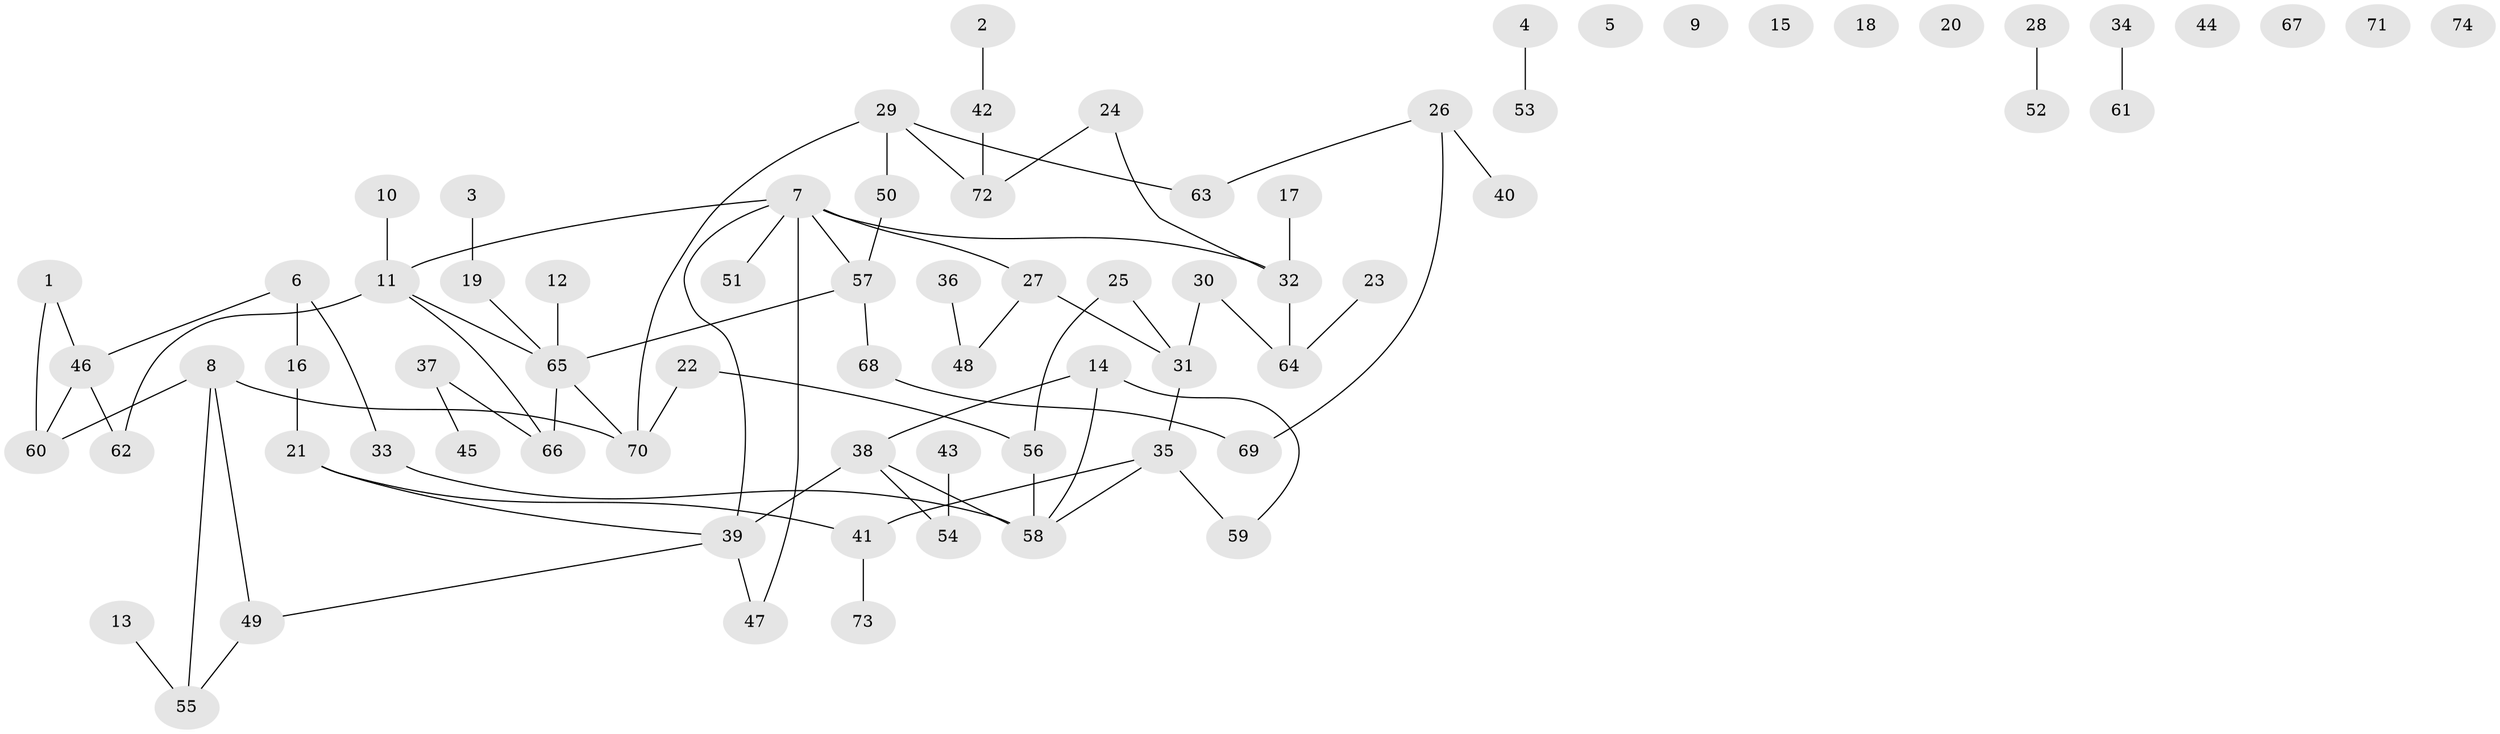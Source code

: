 // Generated by graph-tools (version 1.1) at 2025/00/03/09/25 03:00:49]
// undirected, 74 vertices, 80 edges
graph export_dot {
graph [start="1"]
  node [color=gray90,style=filled];
  1;
  2;
  3;
  4;
  5;
  6;
  7;
  8;
  9;
  10;
  11;
  12;
  13;
  14;
  15;
  16;
  17;
  18;
  19;
  20;
  21;
  22;
  23;
  24;
  25;
  26;
  27;
  28;
  29;
  30;
  31;
  32;
  33;
  34;
  35;
  36;
  37;
  38;
  39;
  40;
  41;
  42;
  43;
  44;
  45;
  46;
  47;
  48;
  49;
  50;
  51;
  52;
  53;
  54;
  55;
  56;
  57;
  58;
  59;
  60;
  61;
  62;
  63;
  64;
  65;
  66;
  67;
  68;
  69;
  70;
  71;
  72;
  73;
  74;
  1 -- 46;
  1 -- 60;
  2 -- 42;
  3 -- 19;
  4 -- 53;
  6 -- 16;
  6 -- 33;
  6 -- 46;
  7 -- 11;
  7 -- 27;
  7 -- 32;
  7 -- 39;
  7 -- 47;
  7 -- 51;
  7 -- 57;
  8 -- 49;
  8 -- 55;
  8 -- 60;
  8 -- 70;
  10 -- 11;
  11 -- 62;
  11 -- 65;
  11 -- 66;
  12 -- 65;
  13 -- 55;
  14 -- 38;
  14 -- 58;
  14 -- 59;
  16 -- 21;
  17 -- 32;
  19 -- 65;
  21 -- 39;
  21 -- 41;
  22 -- 56;
  22 -- 70;
  23 -- 64;
  24 -- 32;
  24 -- 72;
  25 -- 31;
  25 -- 56;
  26 -- 40;
  26 -- 63;
  26 -- 69;
  27 -- 31;
  27 -- 48;
  28 -- 52;
  29 -- 50;
  29 -- 63;
  29 -- 70;
  29 -- 72;
  30 -- 31;
  30 -- 64;
  31 -- 35;
  32 -- 64;
  33 -- 58;
  34 -- 61;
  35 -- 41;
  35 -- 58;
  35 -- 59;
  36 -- 48;
  37 -- 45;
  37 -- 66;
  38 -- 39;
  38 -- 54;
  38 -- 58;
  39 -- 47;
  39 -- 49;
  41 -- 73;
  42 -- 72;
  43 -- 54;
  46 -- 60;
  46 -- 62;
  49 -- 55;
  50 -- 57;
  56 -- 58;
  57 -- 65;
  57 -- 68;
  65 -- 66;
  65 -- 70;
  68 -- 69;
}
